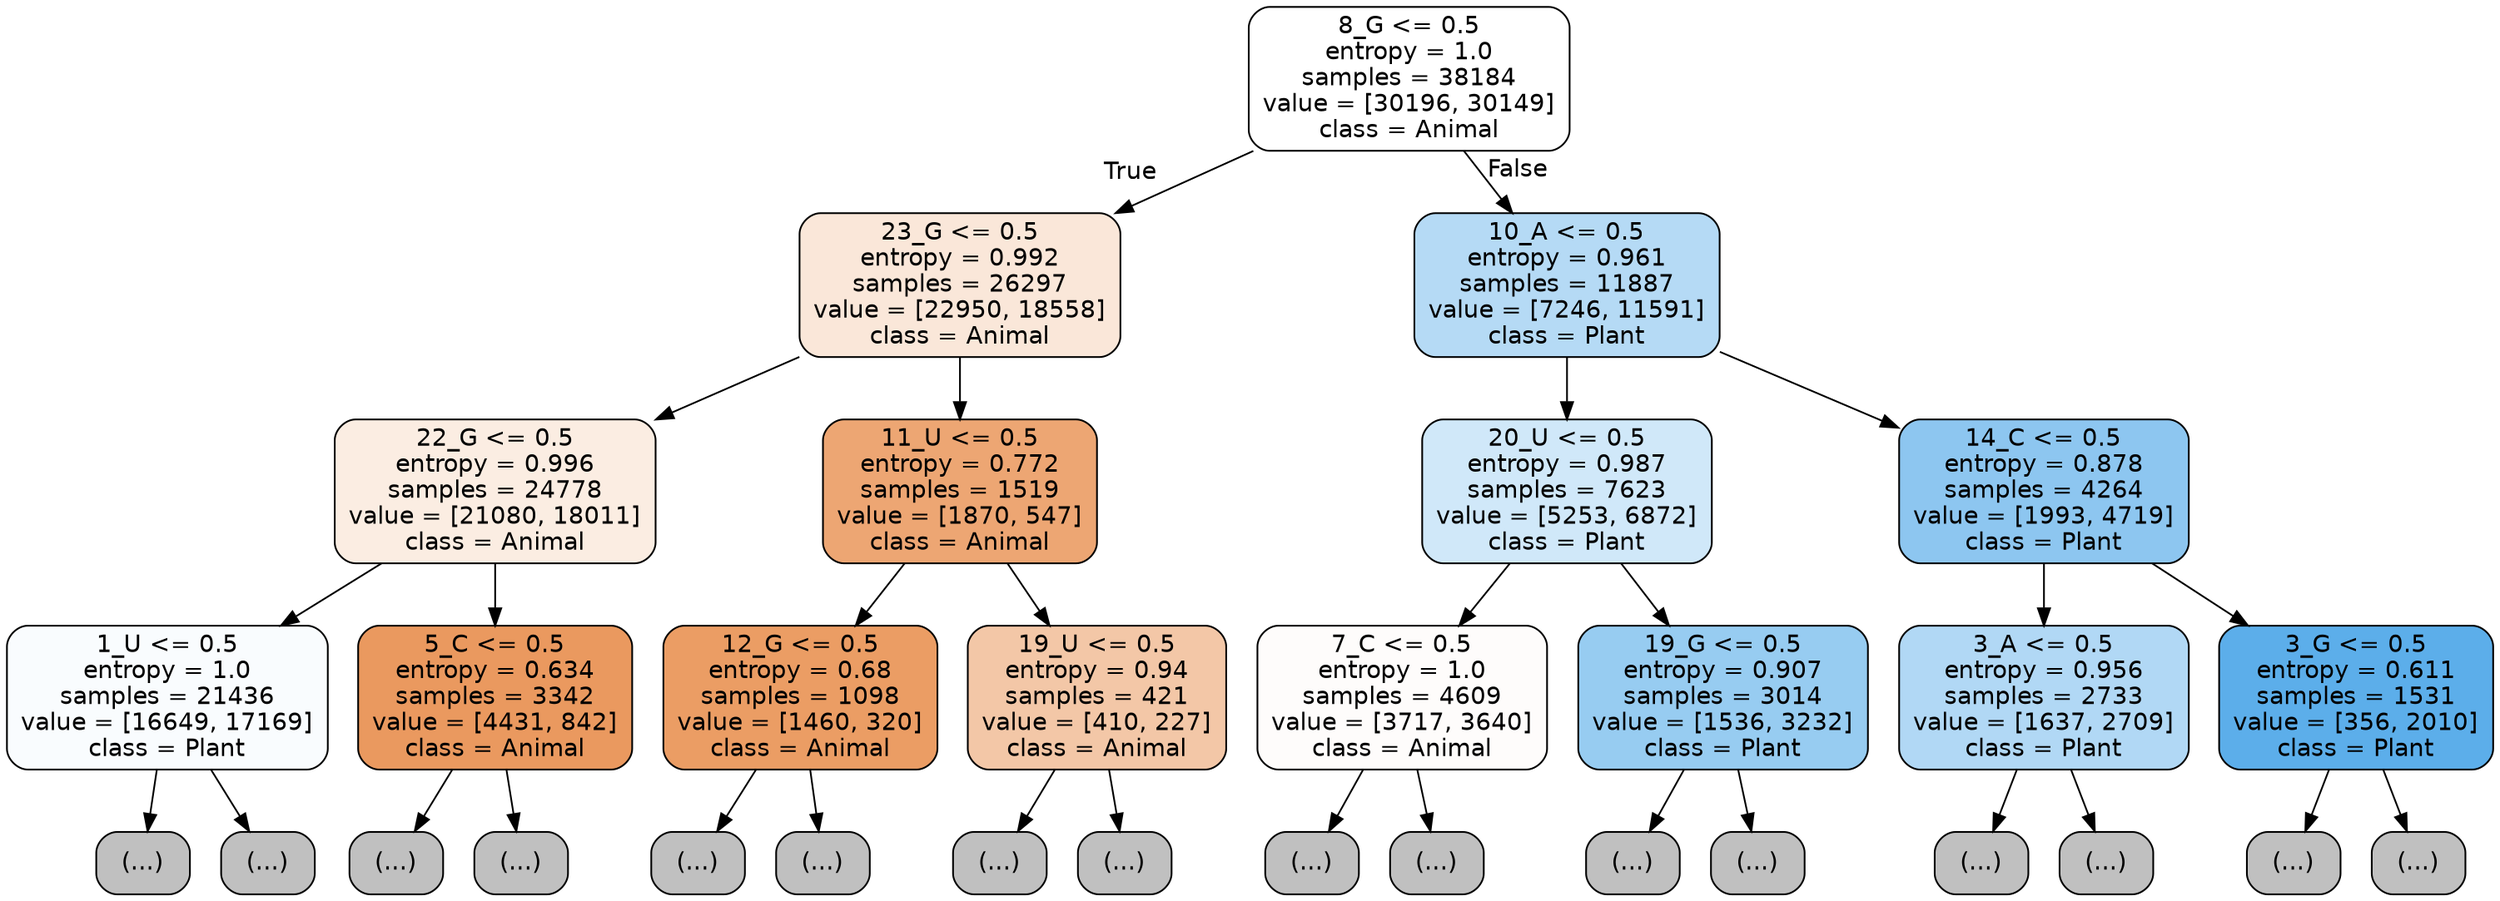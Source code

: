 digraph Tree {
node [shape=box, style="filled, rounded", color="black", fontname="helvetica"] ;
edge [fontname="helvetica"] ;
0 [label="8_G <= 0.5\nentropy = 1.0\nsamples = 38184\nvalue = [30196, 30149]\nclass = Animal", fillcolor="#ffffff"] ;
1 [label="23_G <= 0.5\nentropy = 0.992\nsamples = 26297\nvalue = [22950, 18558]\nclass = Animal", fillcolor="#fae7d9"] ;
0 -> 1 [labeldistance=2.5, labelangle=45, headlabel="True"] ;
2 [label="22_G <= 0.5\nentropy = 0.996\nsamples = 24778\nvalue = [21080, 18011]\nclass = Animal", fillcolor="#fbede2"] ;
1 -> 2 ;
3 [label="1_U <= 0.5\nentropy = 1.0\nsamples = 21436\nvalue = [16649, 17169]\nclass = Plant", fillcolor="#f9fcfe"] ;
2 -> 3 ;
4 [label="(...)", fillcolor="#C0C0C0"] ;
3 -> 4 ;
5735 [label="(...)", fillcolor="#C0C0C0"] ;
3 -> 5735 ;
10238 [label="5_C <= 0.5\nentropy = 0.634\nsamples = 3342\nvalue = [4431, 842]\nclass = Animal", fillcolor="#ea995f"] ;
2 -> 10238 ;
10239 [label="(...)", fillcolor="#C0C0C0"] ;
10238 -> 10239 ;
11160 [label="(...)", fillcolor="#C0C0C0"] ;
10238 -> 11160 ;
11437 [label="11_U <= 0.5\nentropy = 0.772\nsamples = 1519\nvalue = [1870, 547]\nclass = Animal", fillcolor="#eda673"] ;
1 -> 11437 ;
11438 [label="12_G <= 0.5\nentropy = 0.68\nsamples = 1098\nvalue = [1460, 320]\nclass = Animal", fillcolor="#eb9d64"] ;
11437 -> 11438 ;
11439 [label="(...)", fillcolor="#C0C0C0"] ;
11438 -> 11439 ;
11680 [label="(...)", fillcolor="#C0C0C0"] ;
11438 -> 11680 ;
11801 [label="19_U <= 0.5\nentropy = 0.94\nsamples = 421\nvalue = [410, 227]\nclass = Animal", fillcolor="#f3c7a7"] ;
11437 -> 11801 ;
11802 [label="(...)", fillcolor="#C0C0C0"] ;
11801 -> 11802 ;
11937 [label="(...)", fillcolor="#C0C0C0"] ;
11801 -> 11937 ;
11966 [label="10_A <= 0.5\nentropy = 0.961\nsamples = 11887\nvalue = [7246, 11591]\nclass = Plant", fillcolor="#b5daf5"] ;
0 -> 11966 [labeldistance=2.5, labelangle=-45, headlabel="False"] ;
11967 [label="20_U <= 0.5\nentropy = 0.987\nsamples = 7623\nvalue = [5253, 6872]\nclass = Plant", fillcolor="#d0e8f9"] ;
11966 -> 11967 ;
11968 [label="7_C <= 0.5\nentropy = 1.0\nsamples = 4609\nvalue = [3717, 3640]\nclass = Animal", fillcolor="#fefcfb"] ;
11967 -> 11968 ;
11969 [label="(...)", fillcolor="#C0C0C0"] ;
11968 -> 11969 ;
14180 [label="(...)", fillcolor="#C0C0C0"] ;
11968 -> 14180 ;
14585 [label="19_G <= 0.5\nentropy = 0.907\nsamples = 3014\nvalue = [1536, 3232]\nclass = Plant", fillcolor="#97ccf1"] ;
11967 -> 14585 ;
14586 [label="(...)", fillcolor="#C0C0C0"] ;
14585 -> 14586 ;
15243 [label="(...)", fillcolor="#C0C0C0"] ;
14585 -> 15243 ;
15412 [label="14_C <= 0.5\nentropy = 0.878\nsamples = 4264\nvalue = [1993, 4719]\nclass = Plant", fillcolor="#8dc6f0"] ;
11966 -> 15412 ;
15413 [label="3_A <= 0.5\nentropy = 0.956\nsamples = 2733\nvalue = [1637, 2709]\nclass = Plant", fillcolor="#b1d8f5"] ;
15412 -> 15413 ;
15414 [label="(...)", fillcolor="#C0C0C0"] ;
15413 -> 15414 ;
16179 [label="(...)", fillcolor="#C0C0C0"] ;
15413 -> 16179 ;
16442 [label="3_G <= 0.5\nentropy = 0.611\nsamples = 1531\nvalue = [356, 2010]\nclass = Plant", fillcolor="#5caeea"] ;
15412 -> 16442 ;
16443 [label="(...)", fillcolor="#C0C0C0"] ;
16442 -> 16443 ;
16622 [label="(...)", fillcolor="#C0C0C0"] ;
16442 -> 16622 ;
}